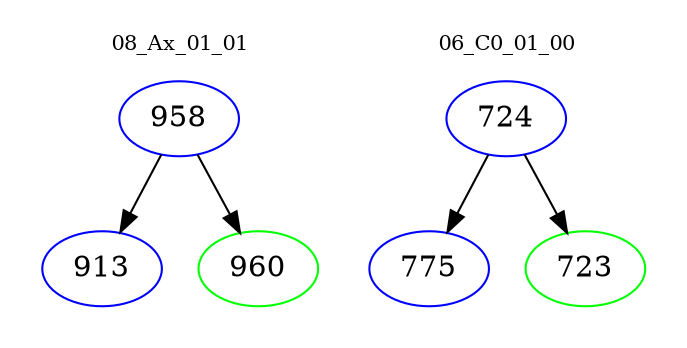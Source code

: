 digraph{
subgraph cluster_0 {
color = white
label = "08_Ax_01_01";
fontsize=10;
T0_958 [label="958", color="blue"]
T0_958 -> T0_913 [color="black"]
T0_913 [label="913", color="blue"]
T0_958 -> T0_960 [color="black"]
T0_960 [label="960", color="green"]
}
subgraph cluster_1 {
color = white
label = "06_C0_01_00";
fontsize=10;
T1_724 [label="724", color="blue"]
T1_724 -> T1_775 [color="black"]
T1_775 [label="775", color="blue"]
T1_724 -> T1_723 [color="black"]
T1_723 [label="723", color="green"]
}
}
